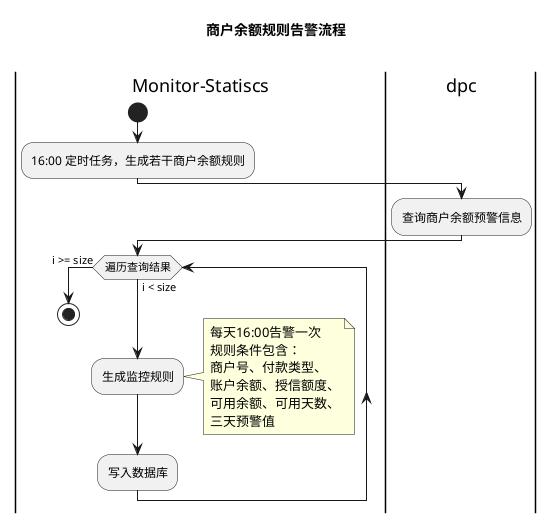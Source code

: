 
@startuml
title 商户余额规则告警流程\n
|#white|Monitor-Statiscs|
start
'note right: 定时生成商\n户余额规则
:16:00 定时任务，生成若干商户余额规则;
|dpc|
:查询商户余额预警信息;
|Monitor-Statiscs|
while (遍历查询结果) is (i < size)
    :生成监控规则;
    note right
        每天16:00告警一次
        规则条件包含：
        商户号、付款类型、
        账户余额、授信额度、
        可用余额、可用天数、
        三天预警值
    end note
:写入数据库;
endwhile (i >= size)
stop

@enduml